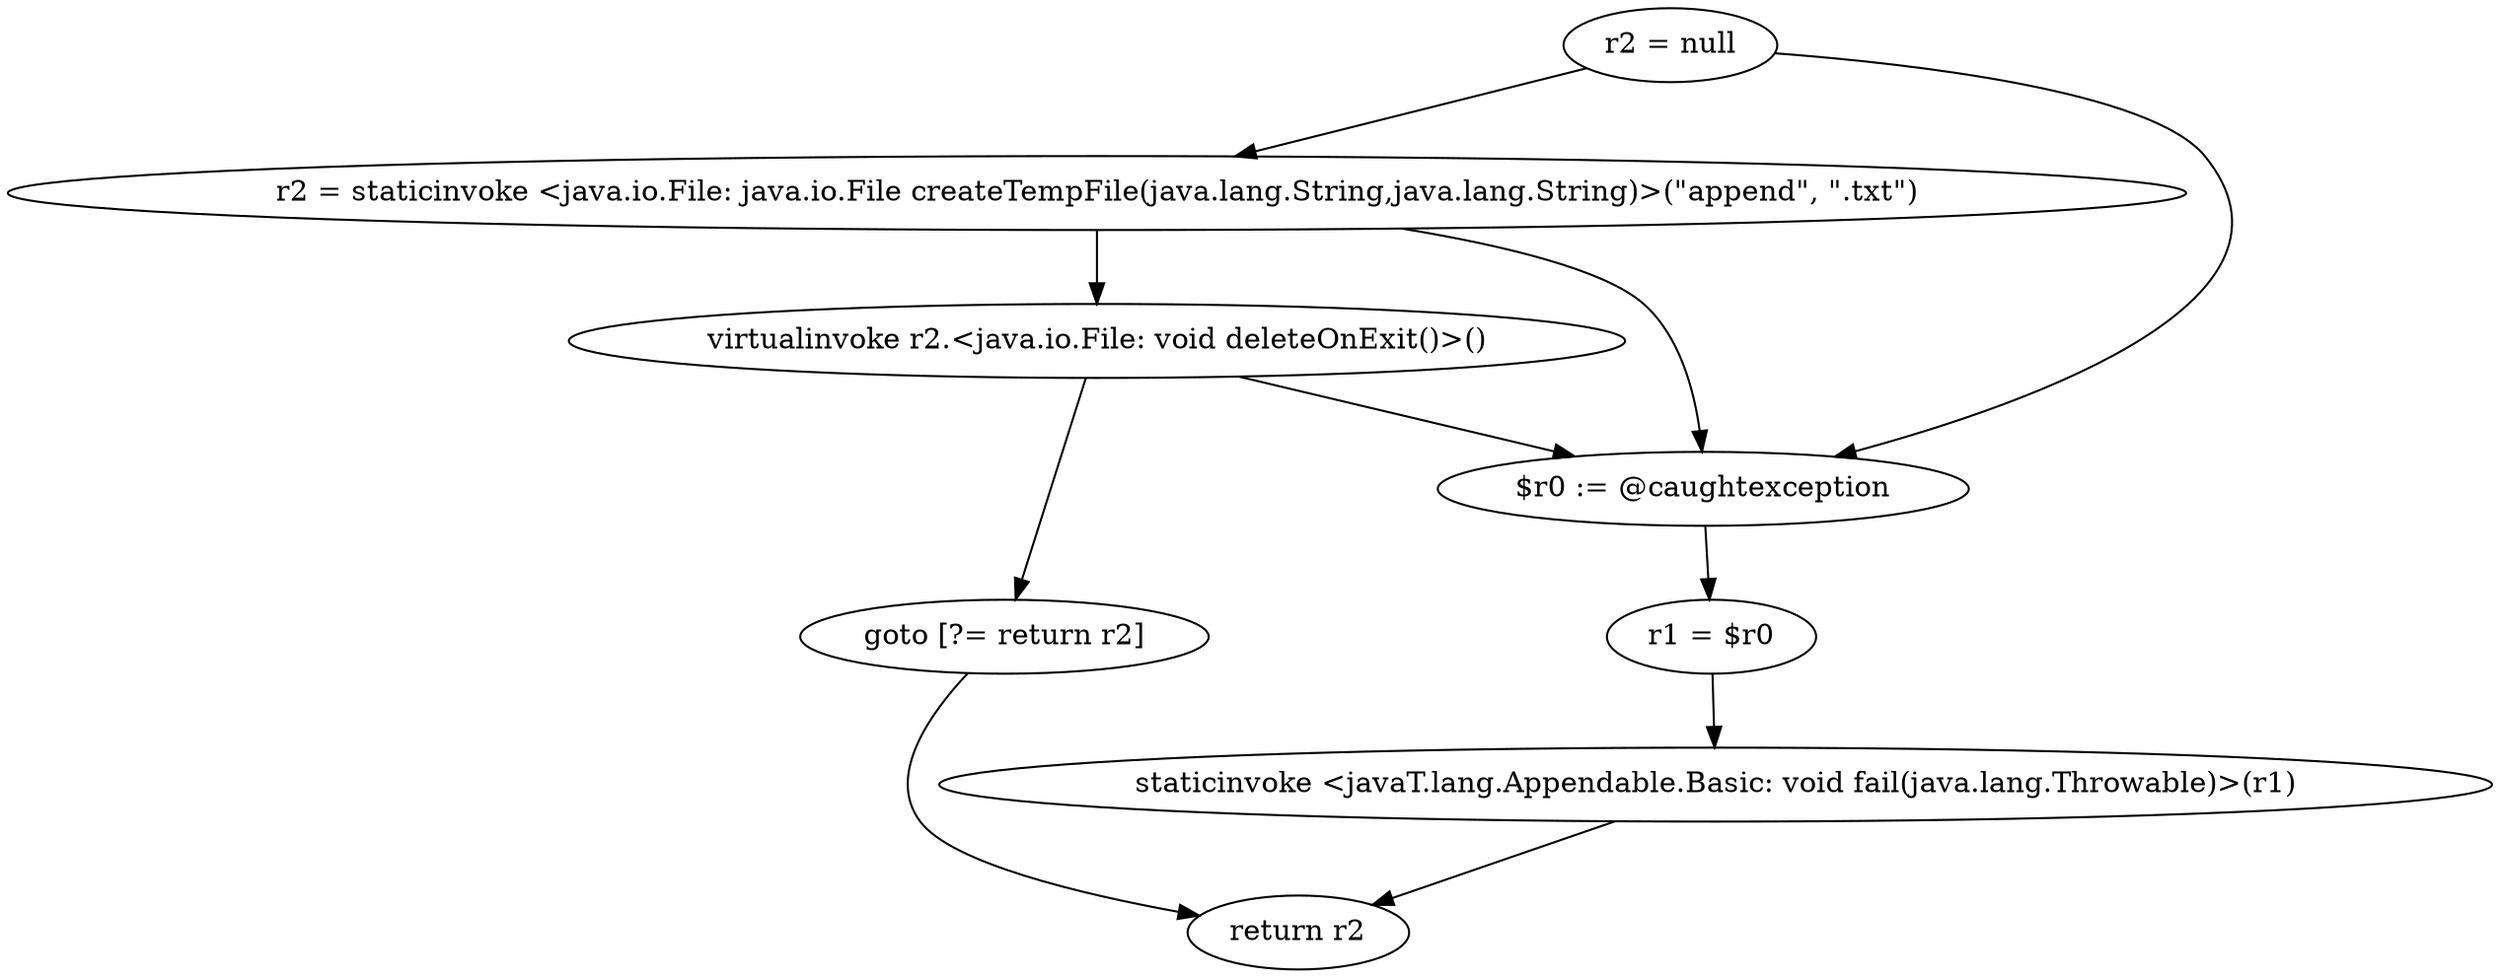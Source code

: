 digraph "unitGraph" {
    "r2 = null"
    "r2 = staticinvoke <java.io.File: java.io.File createTempFile(java.lang.String,java.lang.String)>(\"append\", \".txt\")"
    "virtualinvoke r2.<java.io.File: void deleteOnExit()>()"
    "goto [?= return r2]"
    "$r0 := @caughtexception"
    "r1 = $r0"
    "staticinvoke <javaT.lang.Appendable.Basic: void fail(java.lang.Throwable)>(r1)"
    "return r2"
    "r2 = null"->"r2 = staticinvoke <java.io.File: java.io.File createTempFile(java.lang.String,java.lang.String)>(\"append\", \".txt\")";
    "r2 = null"->"$r0 := @caughtexception";
    "r2 = staticinvoke <java.io.File: java.io.File createTempFile(java.lang.String,java.lang.String)>(\"append\", \".txt\")"->"virtualinvoke r2.<java.io.File: void deleteOnExit()>()";
    "r2 = staticinvoke <java.io.File: java.io.File createTempFile(java.lang.String,java.lang.String)>(\"append\", \".txt\")"->"$r0 := @caughtexception";
    "virtualinvoke r2.<java.io.File: void deleteOnExit()>()"->"goto [?= return r2]";
    "virtualinvoke r2.<java.io.File: void deleteOnExit()>()"->"$r0 := @caughtexception";
    "goto [?= return r2]"->"return r2";
    "$r0 := @caughtexception"->"r1 = $r0";
    "r1 = $r0"->"staticinvoke <javaT.lang.Appendable.Basic: void fail(java.lang.Throwable)>(r1)";
    "staticinvoke <javaT.lang.Appendable.Basic: void fail(java.lang.Throwable)>(r1)"->"return r2";
}

